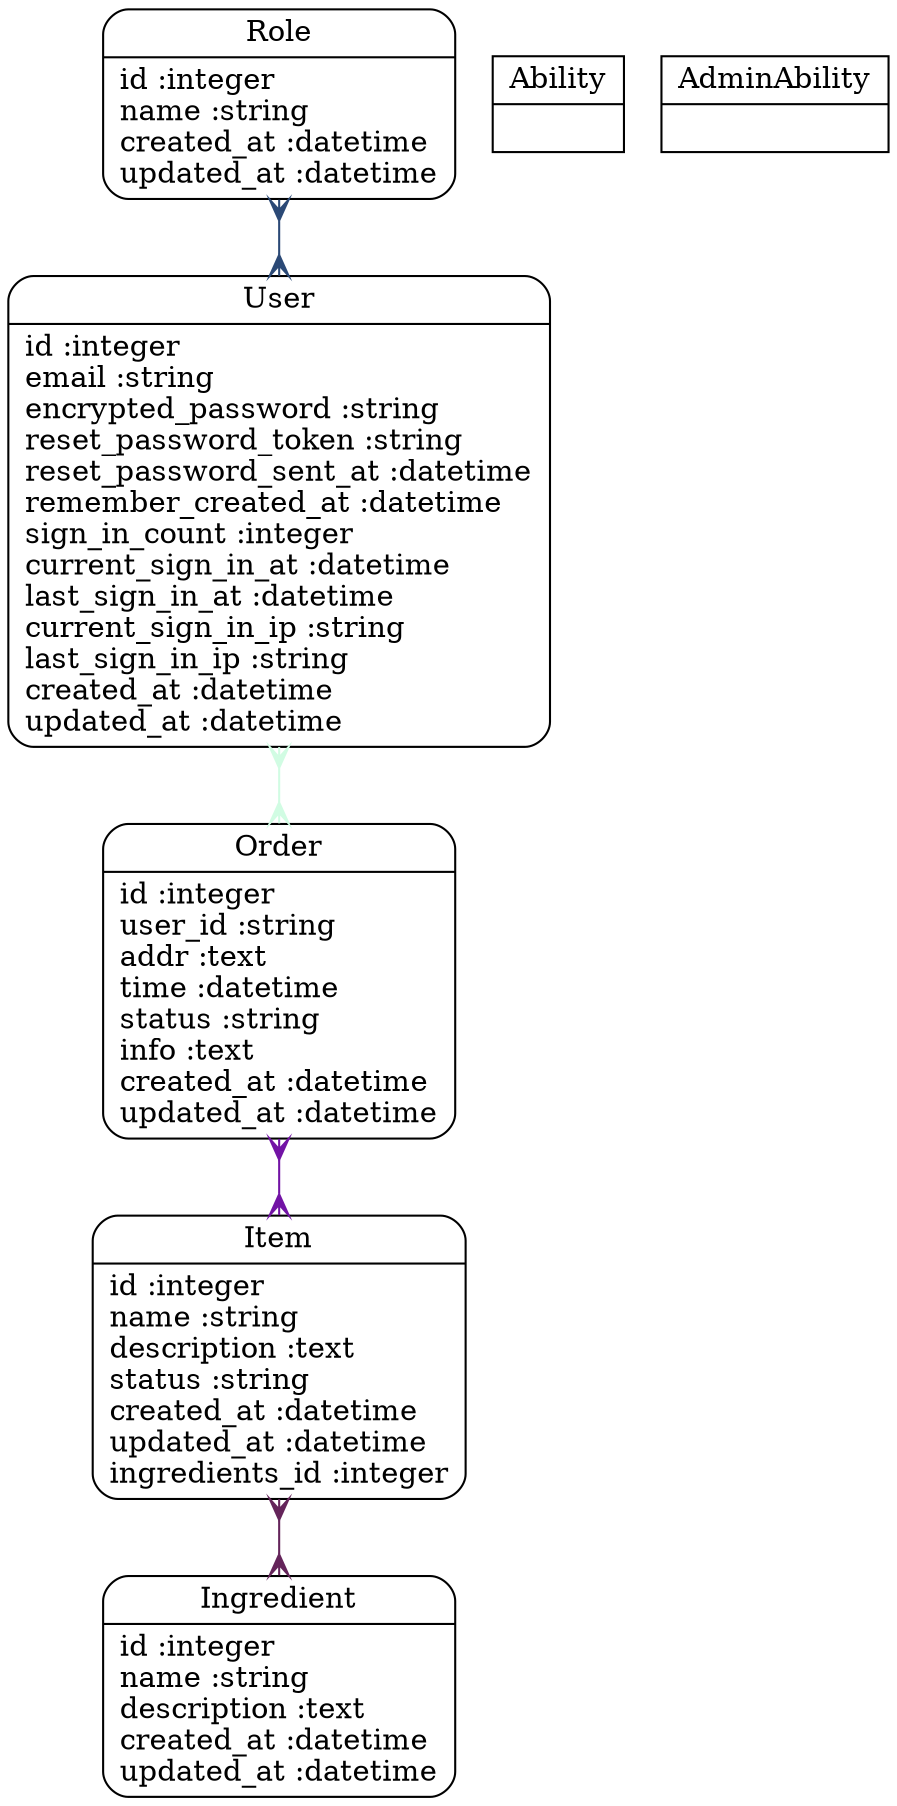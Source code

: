digraph models_diagram {
	graph[overlap=false, splines=true]
	"Role" [shape=Mrecord, label="{Role|id :integer\lname :string\lcreated_at :datetime\lupdated_at :datetime\l}"]
	"Ability" [shape=record, label="{Ability|}"]
	"User" [shape=Mrecord, label="{User|id :integer\lemail :string\lencrypted_password :string\lreset_password_token :string\lreset_password_sent_at :datetime\lremember_created_at :datetime\lsign_in_count :integer\lcurrent_sign_in_at :datetime\llast_sign_in_at :datetime\lcurrent_sign_in_ip :string\llast_sign_in_ip :string\lcreated_at :datetime\lupdated_at :datetime\l}"]
	"Order" [shape=Mrecord, label="{Order|id :integer\luser_id :string\laddr :text\ltime :datetime\lstatus :string\linfo :text\lcreated_at :datetime\lupdated_at :datetime\l}"]
	"Item" [shape=Mrecord, label="{Item|id :integer\lname :string\ldescription :text\lstatus :string\lcreated_at :datetime\lupdated_at :datetime\lingredients_id :integer\l}"]
	"Ingredient" [shape=Mrecord, label="{Ingredient|id :integer\lname :string\ldescription :text\lcreated_at :datetime\lupdated_at :datetime\l}"]
	"AdminAbility" [shape=record, label="{AdminAbility|}"]
	"Role" -> "User" [arrowtail=crow, arrowhead=crow, dir=both color="#2B4976"]
	"User" -> "Order" [arrowtail=crow, arrowhead=crow, dir=both color="#D1FCE3"]
	"Order" -> "Item" [arrowtail=crow, arrowhead=crow, dir=both color="#7213A5"]
	"Item" -> "Ingredient" [arrowtail=crow, arrowhead=crow, dir=both color="#64245A"]
}
